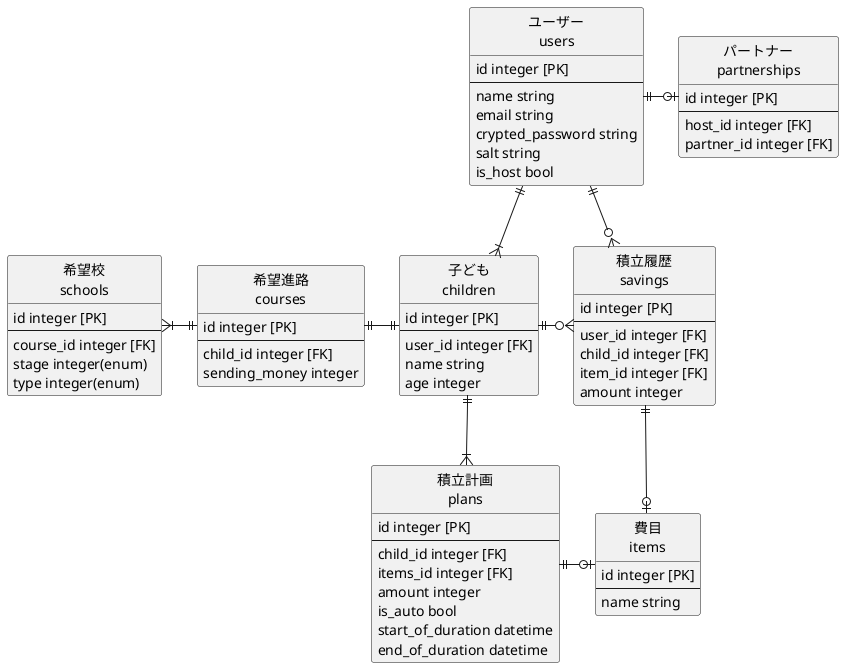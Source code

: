 @startuml kokebo
hide circle
hide empty members

'ユーザー情報
entity "ユーザー\nusers" as users {
  id integer [PK]
  --
  name string
  email string
  crypted_password string
  salt string
  is_host bool
}

'会員(host:users)とパートナー(partner:users)の中間テーブル
entity "パートナー\npartnerships" as partnerships {
  id integer [PK]
  --
  host_id integer [FK]
  partner_id integer [FK]
}

'子どもの情報
entity "子ども\nchildren" as children {
  id integer [PK]
  --
  user_id integer [FK]
  name string
  age integer
}

'教育費シュミレーション時に入力する基本情報を保存するテーブル
entity "希望進路\ncourses" as courses {
  id integer [PK]
  --
  child_id integer [FK]
  sending_money integer
}

'教育費シュミレーション時に入力する学校の情報を保存するテーブル
entity "希望校\nschools" as schools {
  id integer [PK]
  --
  course_id integer [FK]
  stage integer(enum)
  type integer(enum)
}

'実際に積立したお金を保存するテーブル
entity "積立履歴\nsavings" as savings{
  id integer [PK]
  --
  user_id integer [FK]
  child_id integer [FK]
  item_id integer [FK]
  amount integer
}

'費目の種類を保存するテーブル
entity "費目\nitems" as items {
  id integer [PK]
  --
  name string
}

'積立計画を保存するテーブル
entity "積立計画\nplans" as plans {
  id integer [PK]
  --
  child_id integer [FK]
  items_id integer [FK]
  amount integer
  is_auto bool
  start_of_duration datetime
  end_of_duration datetime
}

users ||-r-o| partnerships
users ||--|{ children
users ||-r-o{ savings
children ||-l-|| courses
children ||-r-o{ savings
children ||--|{ plans
courses ||-l-|{ schools
savings ||-r-o| items
plans ||-r-o| items

@enduml